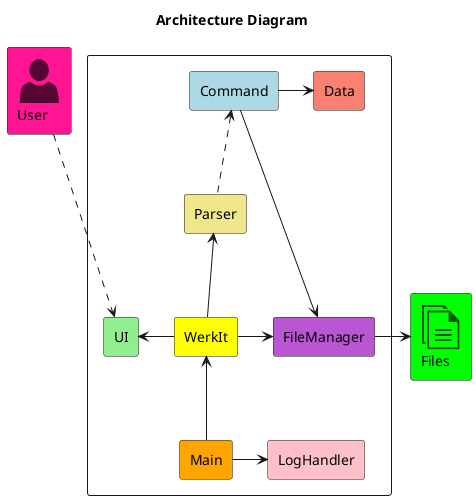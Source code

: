 @startuml
!include <office/Concepts/documents>
!include <office/Users/user>

rectangle "<$user>\nUser" as User #DeepPink
rectangle "<$documents>\nFiles" as Files #Lime

title Architecture Diagram
rectangle {
rectangle UI #lightgreen
rectangle Command #lightblue
rectangle Parser #khaki
rectangle WerkIt #yellow
rectangle Main #orange
rectangle Data #Salmon
rectangle FileManager #MediumOrchid
rectangle LogHandler #pink
}

UI<.-up-User
Main-up->WerkIt
WerkIt-up->Parser
Parser-up.>Command
Command-right->Data
Command-right->FileManager
WerkIt-right->FileManager
Main-right->LogHandler
WerkIt-left->UI
FileManager-right->Files



@enduml